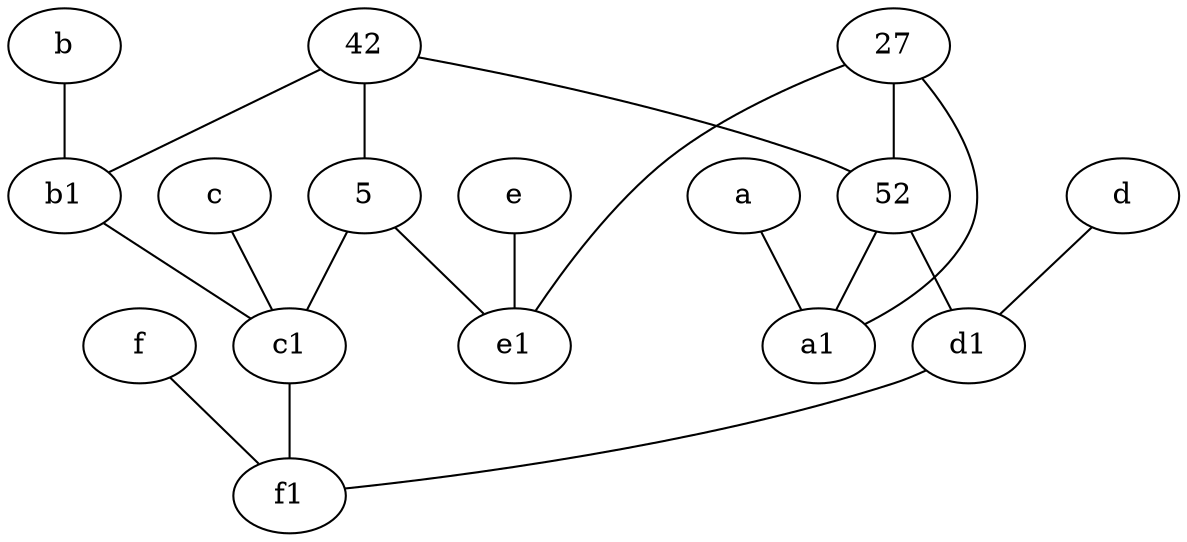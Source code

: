 graph {
	node [labelfontsize=50]
	d1 [labelfontsize=50 pos="3,5!"]
	a [labelfontsize=50 pos="8,2!"]
	b [labelfontsize=50 pos="10,4!"]
	52 [labelfontsize=50]
	b1 [labelfontsize=50 pos="9,4!"]
	42 [labelfontsize=50]
	5 [labelfontsize=50]
	f [labelfontsize=50 pos="3,9!"]
	c [labelfontsize=50 pos="4.5,2!"]
	e [labelfontsize=50 pos="7,9!"]
	d [labelfontsize=50 pos="2,5!"]
	f1 [labelfontsize=50 pos="3,8!"]
	e1 [labelfontsize=50 pos="7,7!"]
	c1 [labelfontsize=50 pos="4.5,3!"]
	27 [labelfontsize=50]
	a1 [labelfontsize=50 pos="8,3!"]
	b -- b1
	27 -- 52
	5 -- c1
	27 -- a1
	a -- a1
	d1 -- f1
	c1 -- f1
	27 -- e1
	c -- c1
	5 -- e1
	b1 -- c1
	d -- d1
	42 -- b1
	42 -- 5
	e -- e1
	42 -- 52
	f -- f1
	52 -- a1
	52 -- d1
}
